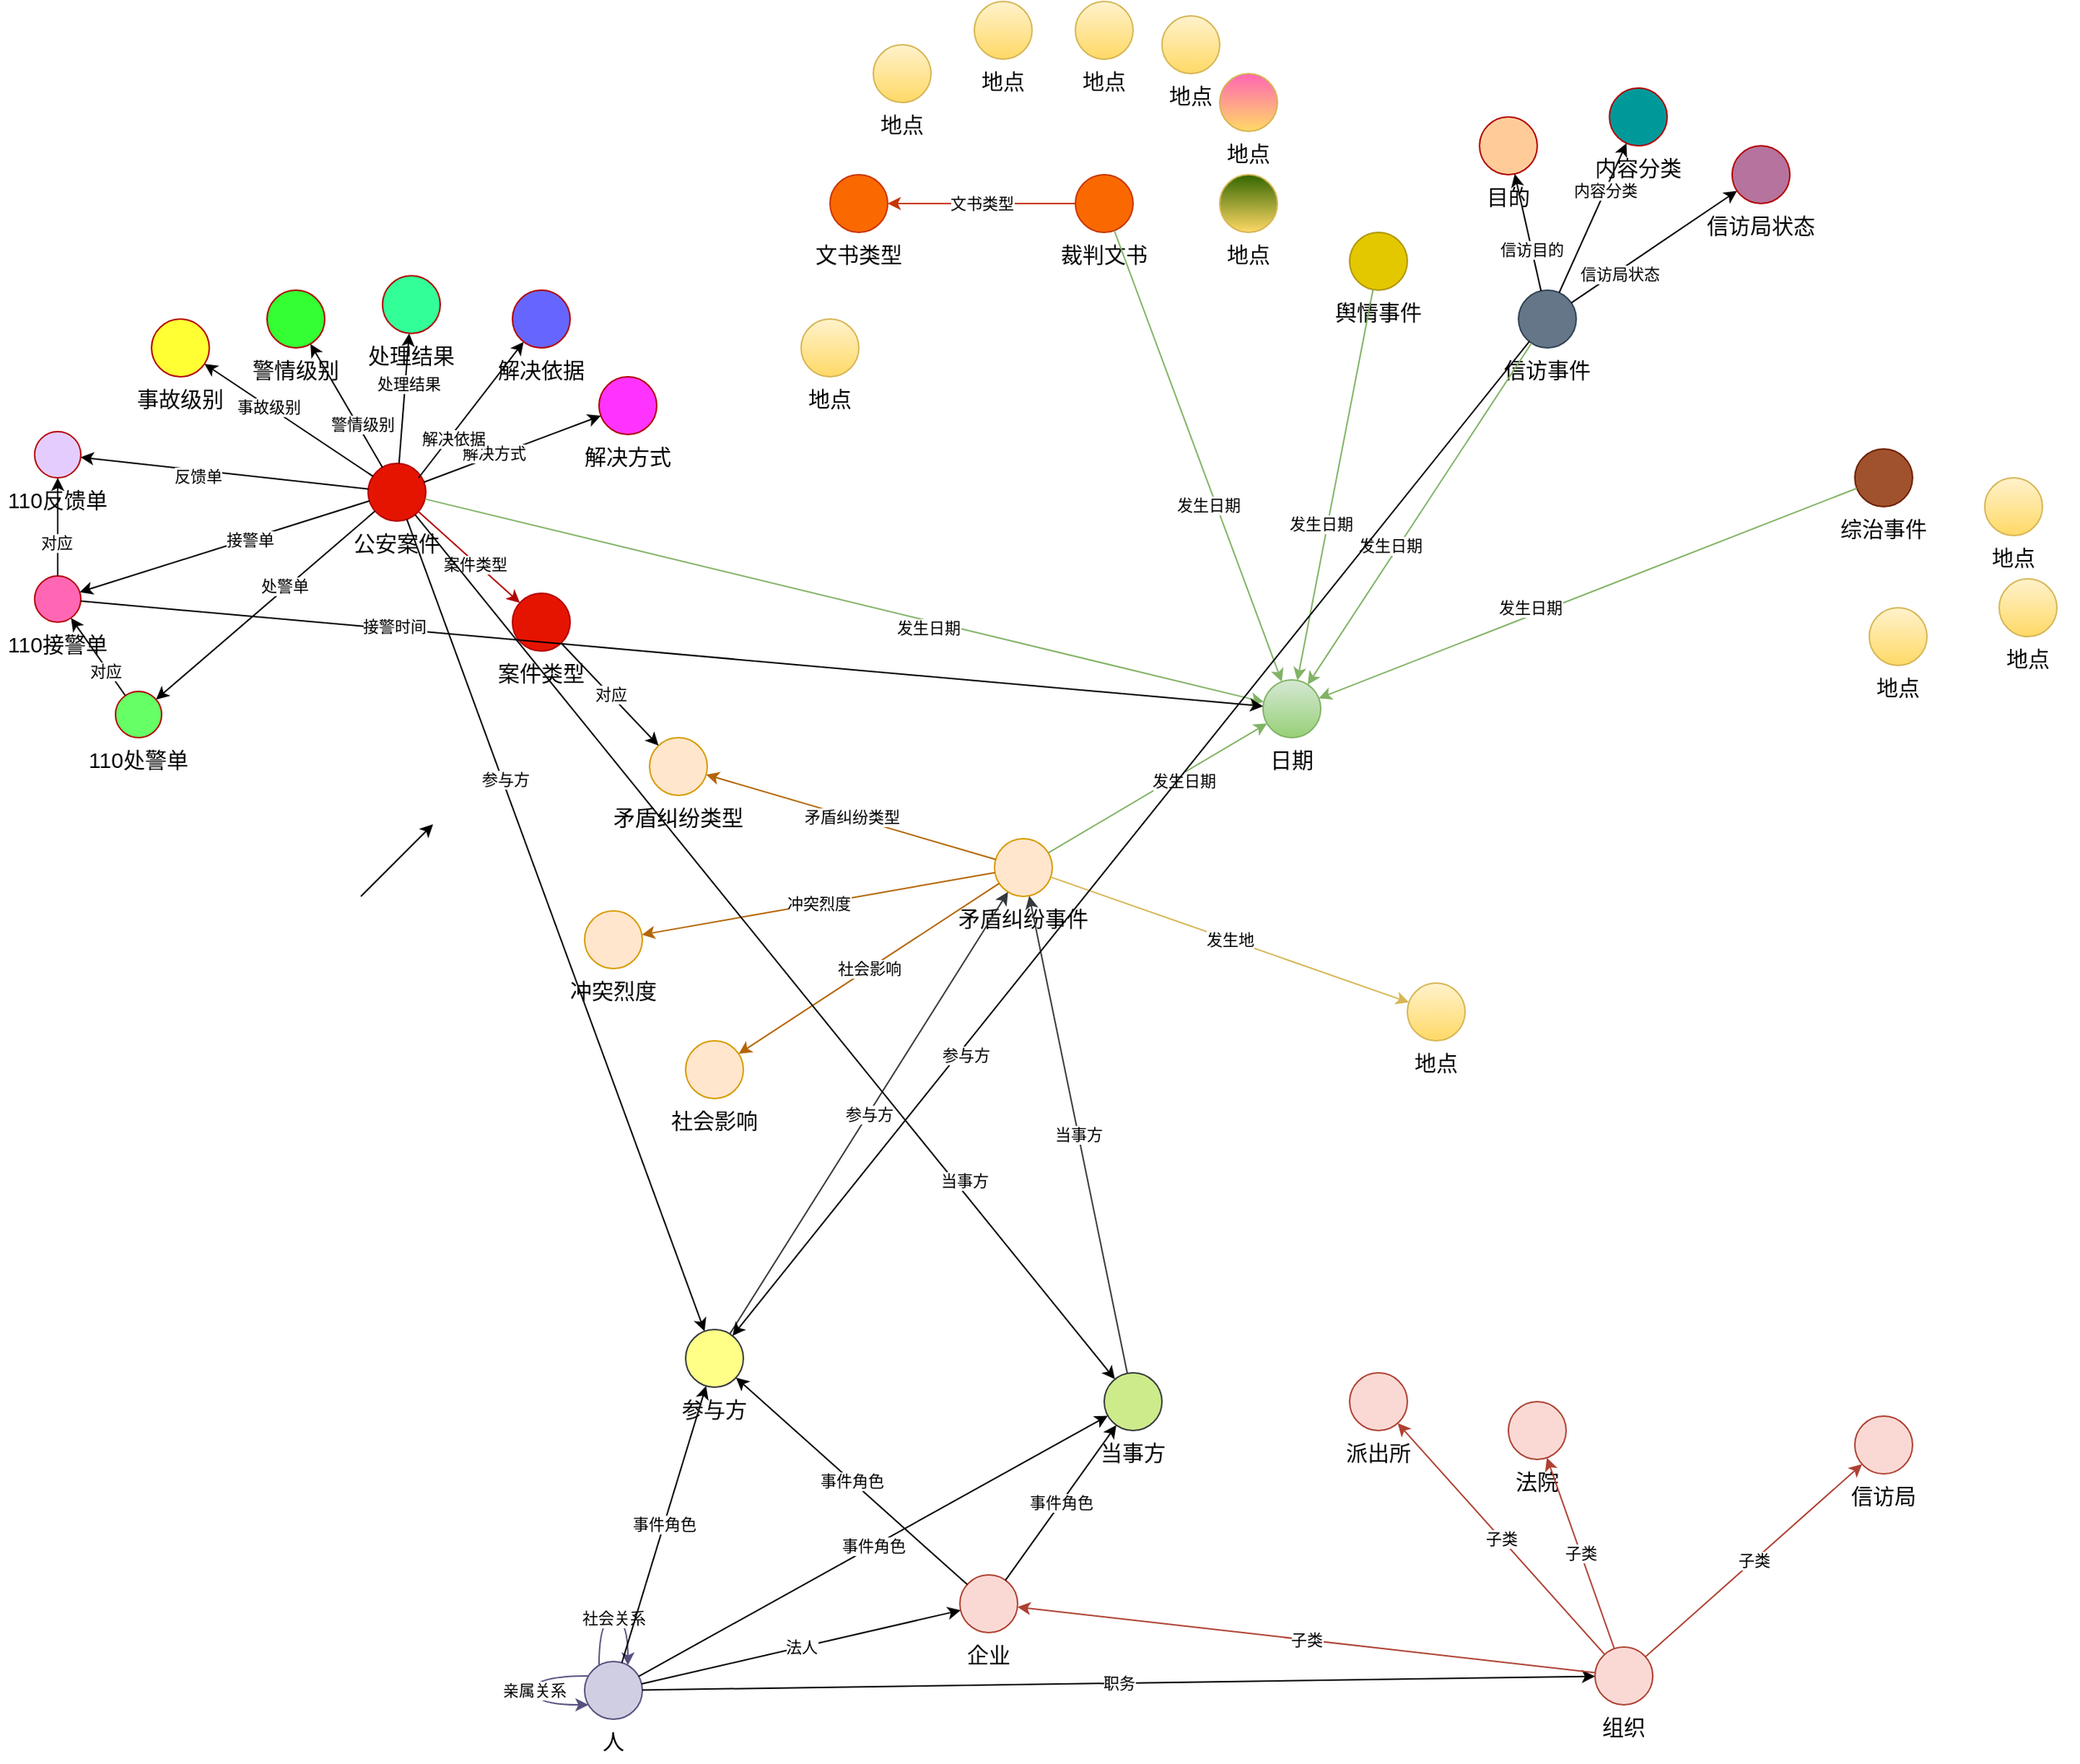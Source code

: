 <mxfile version="21.3.7" type="github">
  <diagram name="第 1 页" id="E4tbWnw8QCcIFIjOAOmc">
    <mxGraphModel dx="2148" dy="1653" grid="1" gridSize="10" guides="1" tooltips="1" connect="1" arrows="1" fold="1" page="1" pageScale="1" pageWidth="827" pageHeight="1169" math="0" shadow="0">
      <root>
        <mxCell id="0" />
        <mxCell id="1" parent="0" />
        <mxCell id="yKpHp2fMiz9Fm5kvjmpf-114" value="" style="group" parent="1" vertex="1" connectable="0">
          <mxGeometry x="379" y="330.0" width="100" height="70" as="geometry" />
        </mxCell>
        <mxCell id="yKpHp2fMiz9Fm5kvjmpf-115" value="&lt;span style=&quot;font-size: 15px;&quot;&gt;矛盾纠纷事件&lt;/span&gt;" style="text;html=1;strokeColor=none;fillColor=none;align=center;verticalAlign=middle;whiteSpace=wrap;rounded=0;" parent="yKpHp2fMiz9Fm5kvjmpf-114" vertex="1">
          <mxGeometry y="40" width="100" height="30" as="geometry" />
        </mxCell>
        <mxCell id="yKpHp2fMiz9Fm5kvjmpf-116" value="" style="ellipse;whiteSpace=wrap;html=1;aspect=fixed;fillColor=#ffe6cc;strokeColor=#d79b00;rounded=0;movableLabel=0;" parent="yKpHp2fMiz9Fm5kvjmpf-114" vertex="1">
          <mxGeometry x="30" width="40" height="40" as="geometry" />
        </mxCell>
        <object label="" 月份="string" 年份="string" id="string：年月日">
          <mxCell style="group" parent="1" vertex="1" connectable="0">
            <mxGeometry x="580" y="220.0" width="70" height="70" as="geometry" />
          </mxCell>
        </object>
        <mxCell id="yKpHp2fMiz9Fm5kvjmpf-118" value="&lt;span style=&quot;font-size: 15px;&quot;&gt;日期&lt;/span&gt;" style="text;html=1;strokeColor=none;fillColor=none;align=center;verticalAlign=middle;whiteSpace=wrap;rounded=0;" parent="string：年月日" vertex="1">
          <mxGeometry y="40" width="70" height="30" as="geometry" />
        </mxCell>
        <mxCell id="yKpHp2fMiz9Fm5kvjmpf-119" value="" style="ellipse;whiteSpace=wrap;html=1;aspect=fixed;fillColor=#d5e8d4;strokeColor=#82b366;rounded=0;movableLabel=0;gradientColor=#97d077;" parent="string：年月日" vertex="1">
          <mxGeometry x="15" width="40" height="40" as="geometry" />
        </mxCell>
        <mxCell id="yKpHp2fMiz9Fm5kvjmpf-120" value="" style="group" parent="1" vertex="1" connectable="0">
          <mxGeometry x="680" y="430.0" width="70" height="70" as="geometry" />
        </mxCell>
        <mxCell id="yKpHp2fMiz9Fm5kvjmpf-121" value="&lt;span style=&quot;font-size: 15px;&quot;&gt;地点&lt;/span&gt;" style="text;html=1;strokeColor=none;fillColor=none;align=center;verticalAlign=middle;whiteSpace=wrap;rounded=0;" parent="yKpHp2fMiz9Fm5kvjmpf-120" vertex="1">
          <mxGeometry y="40" width="70" height="30" as="geometry" />
        </mxCell>
        <mxCell id="yKpHp2fMiz9Fm5kvjmpf-122" value="" style="ellipse;whiteSpace=wrap;html=1;aspect=fixed;fillColor=#fff2cc;strokeColor=#d6b656;rounded=0;movableLabel=0;gradientColor=#ffd966;" parent="yKpHp2fMiz9Fm5kvjmpf-120" vertex="1">
          <mxGeometry x="15" width="40" height="40" as="geometry" />
        </mxCell>
        <mxCell id="yKpHp2fMiz9Fm5kvjmpf-123" value="" style="group" parent="1" vertex="1" connectable="0">
          <mxGeometry x="-40" y="70.0" width="70" height="70" as="geometry" />
        </mxCell>
        <mxCell id="yKpHp2fMiz9Fm5kvjmpf-124" value="&lt;span style=&quot;font-size: 15px;&quot;&gt;公安案件&lt;/span&gt;" style="text;html=1;strokeColor=none;fillColor=none;align=center;verticalAlign=middle;whiteSpace=wrap;rounded=0;" parent="yKpHp2fMiz9Fm5kvjmpf-123" vertex="1">
          <mxGeometry y="40" width="70" height="30" as="geometry" />
        </mxCell>
        <mxCell id="yKpHp2fMiz9Fm5kvjmpf-125" value="" style="ellipse;whiteSpace=wrap;html=1;aspect=fixed;fillColor=#e51400;strokeColor=#B20000;rounded=0;movableLabel=0;fontColor=#ffffff;" parent="yKpHp2fMiz9Fm5kvjmpf-123" vertex="1">
          <mxGeometry x="15" width="40" height="40" as="geometry" />
        </mxCell>
        <mxCell id="yKpHp2fMiz9Fm5kvjmpf-126" value="" style="group" parent="1" vertex="1" connectable="0">
          <mxGeometry x="450" y="-130.0" width="70" height="70" as="geometry" />
        </mxCell>
        <mxCell id="yKpHp2fMiz9Fm5kvjmpf-127" value="&lt;span style=&quot;font-size: 15px;&quot;&gt;裁判文书&lt;/span&gt;" style="text;html=1;strokeColor=none;fillColor=none;align=center;verticalAlign=middle;whiteSpace=wrap;rounded=0;" parent="yKpHp2fMiz9Fm5kvjmpf-126" vertex="1">
          <mxGeometry y="40" width="70" height="30" as="geometry" />
        </mxCell>
        <mxCell id="yKpHp2fMiz9Fm5kvjmpf-128" value="" style="ellipse;whiteSpace=wrap;html=1;aspect=fixed;fillColor=#fa6800;strokeColor=#C73500;rounded=0;movableLabel=0;fontColor=#000000;" parent="yKpHp2fMiz9Fm5kvjmpf-126" vertex="1">
          <mxGeometry x="15" width="40" height="40" as="geometry" />
        </mxCell>
        <mxCell id="yKpHp2fMiz9Fm5kvjmpf-130" value="" style="group" parent="1" vertex="1" connectable="0">
          <mxGeometry x="757" y="-50.0" width="70" height="70" as="geometry" />
        </mxCell>
        <mxCell id="yKpHp2fMiz9Fm5kvjmpf-131" value="&lt;span style=&quot;font-size: 15px;&quot;&gt;信访事件&lt;/span&gt;" style="text;html=1;strokeColor=none;fillColor=none;align=center;verticalAlign=middle;whiteSpace=wrap;rounded=0;" parent="yKpHp2fMiz9Fm5kvjmpf-130" vertex="1">
          <mxGeometry y="40" width="70" height="30" as="geometry" />
        </mxCell>
        <mxCell id="yKpHp2fMiz9Fm5kvjmpf-132" value="" style="ellipse;whiteSpace=wrap;html=1;aspect=fixed;fillColor=#647687;strokeColor=#314354;rounded=0;movableLabel=0;fontColor=#ffffff;" parent="yKpHp2fMiz9Fm5kvjmpf-130" vertex="1">
          <mxGeometry x="15" width="40" height="40" as="geometry" />
        </mxCell>
        <mxCell id="yKpHp2fMiz9Fm5kvjmpf-133" value="" style="group" parent="1" vertex="1" connectable="0">
          <mxGeometry x="990" y="60.0" width="70" height="70" as="geometry" />
        </mxCell>
        <mxCell id="yKpHp2fMiz9Fm5kvjmpf-134" value="&lt;span style=&quot;font-size: 15px;&quot;&gt;综治事件&lt;/span&gt;" style="text;html=1;strokeColor=none;fillColor=none;align=center;verticalAlign=middle;whiteSpace=wrap;rounded=0;" parent="yKpHp2fMiz9Fm5kvjmpf-133" vertex="1">
          <mxGeometry y="40" width="70" height="30" as="geometry" />
        </mxCell>
        <mxCell id="yKpHp2fMiz9Fm5kvjmpf-135" value="" style="ellipse;whiteSpace=wrap;html=1;aspect=fixed;fillColor=#a0522d;strokeColor=#6D1F00;rounded=0;movableLabel=0;fontColor=#ffffff;" parent="yKpHp2fMiz9Fm5kvjmpf-133" vertex="1">
          <mxGeometry x="15" width="40" height="40" as="geometry" />
        </mxCell>
        <mxCell id="yKpHp2fMiz9Fm5kvjmpf-136" value="" style="group" parent="1" vertex="1" connectable="0">
          <mxGeometry x="640" y="-90.0" width="70" height="70" as="geometry" />
        </mxCell>
        <mxCell id="yKpHp2fMiz9Fm5kvjmpf-137" value="&lt;span style=&quot;font-size: 15px;&quot;&gt;舆情事件&lt;/span&gt;" style="text;html=1;strokeColor=none;fillColor=none;align=center;verticalAlign=middle;whiteSpace=wrap;rounded=0;" parent="yKpHp2fMiz9Fm5kvjmpf-136" vertex="1">
          <mxGeometry y="40" width="70" height="30" as="geometry" />
        </mxCell>
        <mxCell id="yKpHp2fMiz9Fm5kvjmpf-138" value="" style="ellipse;whiteSpace=wrap;html=1;aspect=fixed;fillColor=#e3c800;strokeColor=#B09500;rounded=0;movableLabel=0;fontColor=#000000;" parent="yKpHp2fMiz9Fm5kvjmpf-136" vertex="1">
          <mxGeometry x="15" width="40" height="40" as="geometry" />
        </mxCell>
        <mxCell id="yKpHp2fMiz9Fm5kvjmpf-139" value="" style="group" parent="1" vertex="1" connectable="0">
          <mxGeometry x="110" y="900.0" width="70" height="70" as="geometry" />
        </mxCell>
        <mxCell id="yKpHp2fMiz9Fm5kvjmpf-140" value="&lt;span style=&quot;font-size: 15px;&quot;&gt;人&lt;/span&gt;" style="text;html=1;strokeColor=none;fillColor=none;align=center;verticalAlign=middle;whiteSpace=wrap;rounded=0;" parent="yKpHp2fMiz9Fm5kvjmpf-139" vertex="1">
          <mxGeometry y="40" width="70" height="30" as="geometry" />
        </mxCell>
        <mxCell id="yKpHp2fMiz9Fm5kvjmpf-141" value="" style="ellipse;whiteSpace=wrap;html=1;aspect=fixed;fillColor=#d0cee2;strokeColor=#56517e;rounded=0;movableLabel=0;" parent="yKpHp2fMiz9Fm5kvjmpf-139" vertex="1">
          <mxGeometry x="15" width="40" height="40" as="geometry" />
        </mxCell>
        <mxCell id="yKpHp2fMiz9Fm5kvjmpf-185" value="亲属关系" style="endArrow=classic;html=1;rounded=0;fillColor=#d0cee2;strokeColor=#56517e;edgeStyle=orthogonalEdgeStyle;curved=1;" parent="yKpHp2fMiz9Fm5kvjmpf-139" source="yKpHp2fMiz9Fm5kvjmpf-141" target="yKpHp2fMiz9Fm5kvjmpf-141" edge="1">
          <mxGeometry width="50" height="50" relative="1" as="geometry">
            <mxPoint x="-160" y="-90.0" as="sourcePoint" />
            <mxPoint x="30" y="-90.0" as="targetPoint" />
            <Array as="points">
              <mxPoint x="-20" y="20" />
            </Array>
          </mxGeometry>
        </mxCell>
        <mxCell id="yKpHp2fMiz9Fm5kvjmpf-187" value="社会关系" style="endArrow=classic;html=1;rounded=0;fillColor=#d0cee2;strokeColor=#56517e;edgeStyle=orthogonalEdgeStyle;curved=1;" parent="yKpHp2fMiz9Fm5kvjmpf-139" source="yKpHp2fMiz9Fm5kvjmpf-141" target="yKpHp2fMiz9Fm5kvjmpf-141" edge="1">
          <mxGeometry width="50" height="50" relative="1" as="geometry">
            <mxPoint x="50" y="10.0" as="sourcePoint" />
            <mxPoint x="240" y="10.0" as="targetPoint" />
            <Array as="points">
              <mxPoint x="40" y="-30" />
            </Array>
          </mxGeometry>
        </mxCell>
        <mxCell id="yKpHp2fMiz9Fm5kvjmpf-142" value="" style="group" parent="1" vertex="1" connectable="0">
          <mxGeometry x="810" y="890.0" width="70" height="70" as="geometry" />
        </mxCell>
        <mxCell id="yKpHp2fMiz9Fm5kvjmpf-143" value="&lt;span style=&quot;font-size: 15px;&quot;&gt;组织&lt;/span&gt;" style="text;html=1;strokeColor=none;fillColor=none;align=center;verticalAlign=middle;whiteSpace=wrap;rounded=0;" parent="yKpHp2fMiz9Fm5kvjmpf-142" vertex="1">
          <mxGeometry y="40" width="70" height="30" as="geometry" />
        </mxCell>
        <mxCell id="yKpHp2fMiz9Fm5kvjmpf-144" value="" style="ellipse;whiteSpace=wrap;html=1;aspect=fixed;fillColor=#fad9d5;strokeColor=#ae4132;rounded=0;movableLabel=0;" parent="yKpHp2fMiz9Fm5kvjmpf-142" vertex="1">
          <mxGeometry x="15" width="40" height="40" as="geometry" />
        </mxCell>
        <object label="职务" 名称="string" id="string：职务ID">
          <mxCell style="endArrow=classic;html=1;rounded=0;" parent="1" source="yKpHp2fMiz9Fm5kvjmpf-141" target="yKpHp2fMiz9Fm5kvjmpf-144" edge="1">
            <mxGeometry width="50" height="50" relative="1" as="geometry">
              <mxPoint x="314" y="865" as="sourcePoint" />
              <mxPoint x="504" y="865" as="targetPoint" />
            </mxGeometry>
          </mxCell>
        </object>
        <mxCell id="yKpHp2fMiz9Fm5kvjmpf-149" value="" style="group" parent="1" vertex="1" connectable="0">
          <mxGeometry x="140" y="260.0" width="100" height="70" as="geometry" />
        </mxCell>
        <mxCell id="yKpHp2fMiz9Fm5kvjmpf-147" value="&lt;span style=&quot;font-size: 15px;&quot;&gt;矛盾纠纷类型&lt;/span&gt;" style="text;html=1;strokeColor=none;fillColor=none;align=center;verticalAlign=middle;whiteSpace=wrap;rounded=0;" parent="yKpHp2fMiz9Fm5kvjmpf-149" vertex="1">
          <mxGeometry y="40" width="100" height="30" as="geometry" />
        </mxCell>
        <mxCell id="yKpHp2fMiz9Fm5kvjmpf-148" value="" style="ellipse;whiteSpace=wrap;html=1;aspect=fixed;fillColor=#ffe6cc;strokeColor=#d79b00;rounded=0;movableLabel=0;" parent="yKpHp2fMiz9Fm5kvjmpf-149" vertex="1">
          <mxGeometry x="30" width="40" height="40" as="geometry" />
        </mxCell>
        <mxCell id="yKpHp2fMiz9Fm5kvjmpf-150" value="" style="group" parent="1" vertex="1" connectable="0">
          <mxGeometry x="110" y="380.0" width="70" height="70" as="geometry" />
        </mxCell>
        <mxCell id="yKpHp2fMiz9Fm5kvjmpf-151" value="&lt;span style=&quot;font-size: 15px;&quot;&gt;冲突烈度&lt;/span&gt;" style="text;html=1;strokeColor=none;fillColor=none;align=center;verticalAlign=middle;whiteSpace=wrap;rounded=0;" parent="yKpHp2fMiz9Fm5kvjmpf-150" vertex="1">
          <mxGeometry y="40" width="70" height="30" as="geometry" />
        </mxCell>
        <mxCell id="yKpHp2fMiz9Fm5kvjmpf-152" value="" style="ellipse;whiteSpace=wrap;html=1;aspect=fixed;fillColor=#ffe6cc;strokeColor=#d79b00;rounded=0;movableLabel=0;" parent="yKpHp2fMiz9Fm5kvjmpf-150" vertex="1">
          <mxGeometry x="15" width="40" height="40" as="geometry" />
        </mxCell>
        <mxCell id="yKpHp2fMiz9Fm5kvjmpf-153" value="" style="group" parent="1" vertex="1" connectable="0">
          <mxGeometry x="180" y="470.0" width="70" height="70" as="geometry" />
        </mxCell>
        <mxCell id="yKpHp2fMiz9Fm5kvjmpf-154" value="&lt;span style=&quot;font-size: 15px;&quot;&gt;社会影响&lt;/span&gt;" style="text;html=1;strokeColor=none;fillColor=none;align=center;verticalAlign=middle;whiteSpace=wrap;rounded=0;" parent="yKpHp2fMiz9Fm5kvjmpf-153" vertex="1">
          <mxGeometry y="40" width="70" height="30" as="geometry" />
        </mxCell>
        <mxCell id="yKpHp2fMiz9Fm5kvjmpf-155" value="" style="ellipse;whiteSpace=wrap;html=1;aspect=fixed;fillColor=#ffe6cc;strokeColor=#d79b00;rounded=0;movableLabel=0;" parent="yKpHp2fMiz9Fm5kvjmpf-153" vertex="1">
          <mxGeometry x="15" width="40" height="40" as="geometry" />
        </mxCell>
        <mxCell id="yKpHp2fMiz9Fm5kvjmpf-156" value="社会影响" style="endArrow=classic;html=1;rounded=0;fillColor=#fad7ac;strokeColor=#b46504;" parent="1" source="yKpHp2fMiz9Fm5kvjmpf-116" target="yKpHp2fMiz9Fm5kvjmpf-155" edge="1">
          <mxGeometry width="50" height="50" relative="1" as="geometry">
            <mxPoint x="270" y="440" as="sourcePoint" />
            <mxPoint x="460" y="440" as="targetPoint" />
          </mxGeometry>
        </mxCell>
        <mxCell id="yKpHp2fMiz9Fm5kvjmpf-157" value="矛盾纠纷类型" style="endArrow=classic;html=1;rounded=0;fillColor=#fad7ac;strokeColor=#b46504;" parent="1" source="yKpHp2fMiz9Fm5kvjmpf-116" target="yKpHp2fMiz9Fm5kvjmpf-148" edge="1">
          <mxGeometry width="50" height="50" relative="1" as="geometry">
            <mxPoint x="442" y="380" as="sourcePoint" />
            <mxPoint x="456" y="460" as="targetPoint" />
          </mxGeometry>
        </mxCell>
        <mxCell id="yKpHp2fMiz9Fm5kvjmpf-158" value="冲突烈度" style="endArrow=classic;html=1;rounded=0;fillColor=#fad7ac;strokeColor=#b46504;" parent="1" source="yKpHp2fMiz9Fm5kvjmpf-116" target="yKpHp2fMiz9Fm5kvjmpf-152" edge="1">
          <mxGeometry width="50" height="50" relative="1" as="geometry">
            <mxPoint x="357" y="340" as="sourcePoint" />
            <mxPoint x="250" y="426" as="targetPoint" />
          </mxGeometry>
        </mxCell>
        <mxCell id="yKpHp2fMiz9Fm5kvjmpf-159" value="发生地" style="endArrow=classic;html=1;rounded=0;fillColor=#fff2cc;gradientColor=#ffd966;strokeColor=#d6b656;" parent="1" source="yKpHp2fMiz9Fm5kvjmpf-116" target="yKpHp2fMiz9Fm5kvjmpf-122" edge="1">
          <mxGeometry width="50" height="50" relative="1" as="geometry">
            <mxPoint x="270" y="250" as="sourcePoint" />
            <mxPoint x="460" y="250" as="targetPoint" />
          </mxGeometry>
        </mxCell>
        <mxCell id="yKpHp2fMiz9Fm5kvjmpf-160" value="发生日期" style="endArrow=classic;html=1;rounded=0;fillColor=#d5e8d4;gradientColor=#97d077;strokeColor=#82b366;" parent="1" source="yKpHp2fMiz9Fm5kvjmpf-116" target="yKpHp2fMiz9Fm5kvjmpf-119" edge="1">
          <mxGeometry x="0.205" y="-5" width="50" height="50" relative="1" as="geometry">
            <mxPoint x="549" y="270" as="sourcePoint" />
            <mxPoint x="379" y="170" as="targetPoint" />
            <mxPoint as="offset" />
          </mxGeometry>
        </mxCell>
        <mxCell id="yKpHp2fMiz9Fm5kvjmpf-161" value="发生日期" style="endArrow=classic;html=1;rounded=0;fillColor=#d5e8d4;gradientColor=#97d077;strokeColor=#82b366;" parent="1" source="yKpHp2fMiz9Fm5kvjmpf-125" target="yKpHp2fMiz9Fm5kvjmpf-119" edge="1">
          <mxGeometry x="0.205" y="-5" width="50" height="50" relative="1" as="geometry">
            <mxPoint x="456" y="350" as="sourcePoint" />
            <mxPoint x="608" y="260" as="targetPoint" />
            <mxPoint as="offset" />
          </mxGeometry>
        </mxCell>
        <mxCell id="yKpHp2fMiz9Fm5kvjmpf-162" value="发生日期" style="endArrow=classic;html=1;rounded=0;fillColor=#d5e8d4;gradientColor=#97d077;strokeColor=#82b366;" parent="1" source="yKpHp2fMiz9Fm5kvjmpf-128" target="yKpHp2fMiz9Fm5kvjmpf-119" edge="1">
          <mxGeometry x="0.205" y="-5" width="50" height="50" relative="1" as="geometry">
            <mxPoint x="153" y="9" as="sourcePoint" />
            <mxPoint x="607" y="241" as="targetPoint" />
            <mxPoint as="offset" />
          </mxGeometry>
        </mxCell>
        <mxCell id="yKpHp2fMiz9Fm5kvjmpf-163" value="发生日期" style="endArrow=classic;html=1;rounded=0;fillColor=#d5e8d4;gradientColor=#97d077;strokeColor=#82b366;" parent="1" source="yKpHp2fMiz9Fm5kvjmpf-138" target="yKpHp2fMiz9Fm5kvjmpf-119" edge="1">
          <mxGeometry x="0.205" y="-5" width="50" height="50" relative="1" as="geometry">
            <mxPoint x="261" y="-8" as="sourcePoint" />
            <mxPoint x="609" y="238" as="targetPoint" />
            <mxPoint as="offset" />
          </mxGeometry>
        </mxCell>
        <mxCell id="yKpHp2fMiz9Fm5kvjmpf-164" value="发生日期" style="endArrow=classic;html=1;rounded=0;fillColor=#d5e8d4;gradientColor=#97d077;strokeColor=#82b366;" parent="1" source="yKpHp2fMiz9Fm5kvjmpf-132" target="yKpHp2fMiz9Fm5kvjmpf-119" edge="1">
          <mxGeometry x="0.205" y="-5" width="50" height="50" relative="1" as="geometry">
            <mxPoint x="271" y="2" as="sourcePoint" />
            <mxPoint x="619" y="248" as="targetPoint" />
            <mxPoint as="offset" />
          </mxGeometry>
        </mxCell>
        <mxCell id="yKpHp2fMiz9Fm5kvjmpf-165" value="发生日期" style="endArrow=classic;html=1;rounded=0;fillColor=#d5e8d4;gradientColor=#97d077;strokeColor=#82b366;" parent="1" source="yKpHp2fMiz9Fm5kvjmpf-135" target="yKpHp2fMiz9Fm5kvjmpf-119" edge="1">
          <mxGeometry x="0.205" y="-5" width="50" height="50" relative="1" as="geometry">
            <mxPoint x="513" y="8" as="sourcePoint" />
            <mxPoint x="617" y="232" as="targetPoint" />
            <mxPoint as="offset" />
          </mxGeometry>
        </mxCell>
        <mxCell id="yKpHp2fMiz9Fm5kvjmpf-166" value="" style="group" parent="1" vertex="1" connectable="0">
          <mxGeometry x="370" y="840.0" width="70" height="70" as="geometry" />
        </mxCell>
        <mxCell id="yKpHp2fMiz9Fm5kvjmpf-167" value="&lt;span style=&quot;font-size: 15px;&quot;&gt;企业&lt;/span&gt;" style="text;html=1;strokeColor=none;fillColor=none;align=center;verticalAlign=middle;whiteSpace=wrap;rounded=0;" parent="yKpHp2fMiz9Fm5kvjmpf-166" vertex="1">
          <mxGeometry y="40" width="70" height="30" as="geometry" />
        </mxCell>
        <mxCell id="yKpHp2fMiz9Fm5kvjmpf-168" value="" style="ellipse;whiteSpace=wrap;html=1;aspect=fixed;fillColor=#fad9d5;strokeColor=#ae4132;rounded=0;movableLabel=0;" parent="yKpHp2fMiz9Fm5kvjmpf-166" vertex="1">
          <mxGeometry x="15" width="40" height="40" as="geometry" />
        </mxCell>
        <mxCell id="yKpHp2fMiz9Fm5kvjmpf-169" value="" style="group" parent="1" vertex="1" connectable="0">
          <mxGeometry x="640" y="700.0" width="70" height="70" as="geometry" />
        </mxCell>
        <mxCell id="yKpHp2fMiz9Fm5kvjmpf-170" value="&lt;span style=&quot;font-size: 15px;&quot;&gt;派出所&lt;/span&gt;" style="text;html=1;strokeColor=none;fillColor=none;align=center;verticalAlign=middle;whiteSpace=wrap;rounded=0;" parent="yKpHp2fMiz9Fm5kvjmpf-169" vertex="1">
          <mxGeometry y="40" width="70" height="30" as="geometry" />
        </mxCell>
        <mxCell id="yKpHp2fMiz9Fm5kvjmpf-171" value="" style="ellipse;whiteSpace=wrap;html=1;aspect=fixed;fillColor=#fad9d5;strokeColor=#ae4132;rounded=0;movableLabel=0;" parent="yKpHp2fMiz9Fm5kvjmpf-169" vertex="1">
          <mxGeometry x="15" width="40" height="40" as="geometry" />
        </mxCell>
        <mxCell id="yKpHp2fMiz9Fm5kvjmpf-172" value="" style="group" parent="1" vertex="1" connectable="0">
          <mxGeometry x="750" y="720.0" width="70" height="70" as="geometry" />
        </mxCell>
        <mxCell id="yKpHp2fMiz9Fm5kvjmpf-173" value="&lt;span style=&quot;font-size: 15px;&quot;&gt;法院&lt;/span&gt;" style="text;html=1;strokeColor=none;fillColor=none;align=center;verticalAlign=middle;whiteSpace=wrap;rounded=0;" parent="yKpHp2fMiz9Fm5kvjmpf-172" vertex="1">
          <mxGeometry y="40" width="70" height="30" as="geometry" />
        </mxCell>
        <mxCell id="yKpHp2fMiz9Fm5kvjmpf-174" value="" style="ellipse;whiteSpace=wrap;html=1;aspect=fixed;fillColor=#fad9d5;strokeColor=#ae4132;rounded=0;movableLabel=0;" parent="yKpHp2fMiz9Fm5kvjmpf-172" vertex="1">
          <mxGeometry x="15" width="40" height="40" as="geometry" />
        </mxCell>
        <mxCell id="yKpHp2fMiz9Fm5kvjmpf-175" value="" style="group" parent="1" vertex="1" connectable="0">
          <mxGeometry x="990" y="730.0" width="70" height="70" as="geometry" />
        </mxCell>
        <mxCell id="yKpHp2fMiz9Fm5kvjmpf-176" value="&lt;span style=&quot;font-size: 15px;&quot;&gt;信访局&lt;/span&gt;" style="text;html=1;strokeColor=none;fillColor=none;align=center;verticalAlign=middle;whiteSpace=wrap;rounded=0;" parent="yKpHp2fMiz9Fm5kvjmpf-175" vertex="1">
          <mxGeometry y="40" width="70" height="30" as="geometry" />
        </mxCell>
        <mxCell id="yKpHp2fMiz9Fm5kvjmpf-177" value="" style="ellipse;whiteSpace=wrap;html=1;aspect=fixed;fillColor=#fad9d5;strokeColor=#ae4132;rounded=0;movableLabel=0;" parent="yKpHp2fMiz9Fm5kvjmpf-175" vertex="1">
          <mxGeometry x="15" width="40" height="40" as="geometry" />
        </mxCell>
        <mxCell id="yKpHp2fMiz9Fm5kvjmpf-179" value="子类" style="endArrow=classic;html=1;rounded=0;fillColor=#fad9d5;strokeColor=#ae4132;" parent="1" source="yKpHp2fMiz9Fm5kvjmpf-144" target="yKpHp2fMiz9Fm5kvjmpf-168" edge="1">
          <mxGeometry width="50" height="50" relative="1" as="geometry">
            <mxPoint x="270" y="820" as="sourcePoint" />
            <mxPoint x="460" y="820" as="targetPoint" />
          </mxGeometry>
        </mxCell>
        <mxCell id="yKpHp2fMiz9Fm5kvjmpf-180" value="子类" style="endArrow=classic;html=1;rounded=0;fillColor=#fad9d5;strokeColor=#ae4132;" parent="1" source="yKpHp2fMiz9Fm5kvjmpf-144" target="yKpHp2fMiz9Fm5kvjmpf-171" edge="1">
          <mxGeometry width="50" height="50" relative="1" as="geometry">
            <mxPoint x="602" y="825" as="sourcePoint" />
            <mxPoint x="519" y="915" as="targetPoint" />
          </mxGeometry>
        </mxCell>
        <mxCell id="yKpHp2fMiz9Fm5kvjmpf-181" value="子类" style="endArrow=classic;html=1;rounded=0;fillColor=#fad9d5;strokeColor=#ae4132;" parent="1" source="yKpHp2fMiz9Fm5kvjmpf-144" target="yKpHp2fMiz9Fm5kvjmpf-174" edge="1">
          <mxGeometry width="50" height="50" relative="1" as="geometry">
            <mxPoint x="612" y="830" as="sourcePoint" />
            <mxPoint x="601" y="910" as="targetPoint" />
          </mxGeometry>
        </mxCell>
        <mxCell id="yKpHp2fMiz9Fm5kvjmpf-182" value="子类" style="endArrow=classic;html=1;rounded=0;fillColor=#fad9d5;strokeColor=#ae4132;" parent="1" source="yKpHp2fMiz9Fm5kvjmpf-144" target="yKpHp2fMiz9Fm5kvjmpf-177" edge="1">
          <mxGeometry width="50" height="50" relative="1" as="geometry">
            <mxPoint x="626" y="827" as="sourcePoint" />
            <mxPoint x="681" y="913" as="targetPoint" />
          </mxGeometry>
        </mxCell>
        <mxCell id="yKpHp2fMiz9Fm5kvjmpf-183" value="法人" style="endArrow=classic;html=1;rounded=0;" parent="1" source="yKpHp2fMiz9Fm5kvjmpf-141" target="yKpHp2fMiz9Fm5kvjmpf-168" edge="1">
          <mxGeometry width="50" height="50" relative="1" as="geometry">
            <mxPoint x="310" y="820" as="sourcePoint" />
            <mxPoint x="500" y="820" as="targetPoint" />
          </mxGeometry>
        </mxCell>
        <mxCell id="yKpHp2fMiz9Fm5kvjmpf-191" value="" style="group" parent="1" vertex="1" connectable="0">
          <mxGeometry x="60" y="160.0" width="70" height="70" as="geometry" />
        </mxCell>
        <mxCell id="yKpHp2fMiz9Fm5kvjmpf-192" value="&lt;span style=&quot;font-size: 15px;&quot;&gt;案件类型&lt;/span&gt;" style="text;html=1;strokeColor=none;fillColor=none;align=center;verticalAlign=middle;whiteSpace=wrap;rounded=0;" parent="yKpHp2fMiz9Fm5kvjmpf-191" vertex="1">
          <mxGeometry y="40" width="70" height="30" as="geometry" />
        </mxCell>
        <mxCell id="yKpHp2fMiz9Fm5kvjmpf-193" value="" style="ellipse;whiteSpace=wrap;html=1;aspect=fixed;fillColor=#e51400;strokeColor=#B20000;rounded=0;movableLabel=0;fontColor=#ffffff;" parent="yKpHp2fMiz9Fm5kvjmpf-191" vertex="1">
          <mxGeometry x="15" width="40" height="40" as="geometry" />
        </mxCell>
        <mxCell id="yKpHp2fMiz9Fm5kvjmpf-194" value="案件类型" style="endArrow=classic;html=1;rounded=0;fillColor=#e51400;strokeColor=#B20000;" parent="1" source="yKpHp2fMiz9Fm5kvjmpf-125" target="yKpHp2fMiz9Fm5kvjmpf-193" edge="1">
          <mxGeometry x="0.158" width="50" height="50" relative="1" as="geometry">
            <mxPoint x="150" y="220" as="sourcePoint" />
            <mxPoint x="340" y="220" as="targetPoint" />
            <mxPoint x="-1" as="offset" />
          </mxGeometry>
        </mxCell>
        <mxCell id="yKpHp2fMiz9Fm5kvjmpf-195" value="对应" style="endArrow=classic;html=1;rounded=0;" parent="1" source="yKpHp2fMiz9Fm5kvjmpf-193" target="yKpHp2fMiz9Fm5kvjmpf-148" edge="1">
          <mxGeometry width="50" height="50" relative="1" as="geometry">
            <mxPoint x="80" y="230" as="sourcePoint" />
            <mxPoint x="270" y="230" as="targetPoint" />
          </mxGeometry>
        </mxCell>
        <mxCell id="yKpHp2fMiz9Fm5kvjmpf-199" value="" style="group" parent="1" vertex="1" connectable="0">
          <mxGeometry x="180" y="670.0" width="70" height="70" as="geometry" />
        </mxCell>
        <mxCell id="yKpHp2fMiz9Fm5kvjmpf-200" value="&lt;span style=&quot;font-size: 15px;&quot;&gt;参与方&lt;/span&gt;" style="text;html=1;strokeColor=none;fillColor=none;align=center;verticalAlign=middle;whiteSpace=wrap;rounded=0;" parent="yKpHp2fMiz9Fm5kvjmpf-199" vertex="1">
          <mxGeometry y="40" width="70" height="30" as="geometry" />
        </mxCell>
        <mxCell id="yKpHp2fMiz9Fm5kvjmpf-201" value="" style="ellipse;whiteSpace=wrap;html=1;aspect=fixed;fillColor=#ffff88;strokeColor=#36393d;rounded=0;movableLabel=0;" parent="yKpHp2fMiz9Fm5kvjmpf-199" vertex="1">
          <mxGeometry x="15" width="40" height="40" as="geometry" />
        </mxCell>
        <mxCell id="yKpHp2fMiz9Fm5kvjmpf-202" value="" style="group" parent="1" vertex="1" connectable="0">
          <mxGeometry x="470" y="700.0" width="70" height="70" as="geometry" />
        </mxCell>
        <mxCell id="yKpHp2fMiz9Fm5kvjmpf-203" value="&lt;span style=&quot;font-size: 15px;&quot;&gt;当事方&lt;/span&gt;" style="text;html=1;strokeColor=none;fillColor=none;align=center;verticalAlign=middle;whiteSpace=wrap;rounded=0;" parent="yKpHp2fMiz9Fm5kvjmpf-202" vertex="1">
          <mxGeometry y="40" width="70" height="30" as="geometry" />
        </mxCell>
        <mxCell id="yKpHp2fMiz9Fm5kvjmpf-204" value="" style="ellipse;whiteSpace=wrap;html=1;aspect=fixed;fillColor=#cdeb8b;strokeColor=#36393d;rounded=0;movableLabel=0;" parent="yKpHp2fMiz9Fm5kvjmpf-202" vertex="1">
          <mxGeometry x="15" width="40" height="40" as="geometry" />
        </mxCell>
        <mxCell id="yKpHp2fMiz9Fm5kvjmpf-206" value="事件角色" style="endArrow=classic;html=1;rounded=0;" parent="1" source="yKpHp2fMiz9Fm5kvjmpf-141" target="yKpHp2fMiz9Fm5kvjmpf-201" edge="1">
          <mxGeometry width="50" height="50" relative="1" as="geometry">
            <mxPoint x="380" y="510" as="sourcePoint" />
            <mxPoint x="570" y="510" as="targetPoint" />
          </mxGeometry>
        </mxCell>
        <mxCell id="yKpHp2fMiz9Fm5kvjmpf-207" value="事件角色" style="endArrow=classic;html=1;rounded=0;" parent="1" source="yKpHp2fMiz9Fm5kvjmpf-141" target="yKpHp2fMiz9Fm5kvjmpf-204" edge="1">
          <mxGeometry width="50" height="50" relative="1" as="geometry">
            <mxPoint x="161" y="911" as="sourcePoint" />
            <mxPoint x="219" y="719" as="targetPoint" />
          </mxGeometry>
        </mxCell>
        <mxCell id="yKpHp2fMiz9Fm5kvjmpf-208" value="事件角色" style="endArrow=classic;html=1;rounded=0;" parent="1" source="yKpHp2fMiz9Fm5kvjmpf-168" target="yKpHp2fMiz9Fm5kvjmpf-201" edge="1">
          <mxGeometry width="50" height="50" relative="1" as="geometry">
            <mxPoint x="170" y="917" as="sourcePoint" />
            <mxPoint x="410" y="713" as="targetPoint" />
          </mxGeometry>
        </mxCell>
        <mxCell id="yKpHp2fMiz9Fm5kvjmpf-209" value="事件角色" style="endArrow=classic;html=1;rounded=0;" parent="1" source="yKpHp2fMiz9Fm5kvjmpf-168" target="yKpHp2fMiz9Fm5kvjmpf-204" edge="1">
          <mxGeometry width="50" height="50" relative="1" as="geometry">
            <mxPoint x="380" y="820" as="sourcePoint" />
            <mxPoint x="239" y="715" as="targetPoint" />
          </mxGeometry>
        </mxCell>
        <mxCell id="yKpHp2fMiz9Fm5kvjmpf-210" value="当事方" style="endArrow=classic;html=1;rounded=0;fillColor=#cdeb8b;strokeColor=#36393d;" parent="1" source="yKpHp2fMiz9Fm5kvjmpf-204" target="yKpHp2fMiz9Fm5kvjmpf-116" edge="1">
          <mxGeometry width="50" height="50" relative="1" as="geometry">
            <mxPoint x="380" y="510" as="sourcePoint" />
            <mxPoint x="570" y="510" as="targetPoint" />
          </mxGeometry>
        </mxCell>
        <mxCell id="yKpHp2fMiz9Fm5kvjmpf-211" value="参与方" style="endArrow=classic;html=1;rounded=0;fillColor=#ffff88;strokeColor=#36393d;" parent="1" source="yKpHp2fMiz9Fm5kvjmpf-201" target="yKpHp2fMiz9Fm5kvjmpf-116" edge="1">
          <mxGeometry x="-0.005" width="50" height="50" relative="1" as="geometry">
            <mxPoint x="224" y="630" as="sourcePoint" />
            <mxPoint x="414" y="630" as="targetPoint" />
            <mxPoint as="offset" />
          </mxGeometry>
        </mxCell>
        <mxCell id="MKJ7ITHvyfjbC-ioKjQq-1" value="" style="group" parent="1" vertex="1" connectable="0">
          <mxGeometry x="280" y="-130.0" width="70" height="70" as="geometry" />
        </mxCell>
        <mxCell id="MKJ7ITHvyfjbC-ioKjQq-2" value="&lt;span style=&quot;font-size: 15px;&quot;&gt;文书类型&lt;/span&gt;" style="text;html=1;strokeColor=none;fillColor=none;align=center;verticalAlign=middle;whiteSpace=wrap;rounded=0;" parent="MKJ7ITHvyfjbC-ioKjQq-1" vertex="1">
          <mxGeometry y="40" width="70" height="30" as="geometry" />
        </mxCell>
        <mxCell id="MKJ7ITHvyfjbC-ioKjQq-3" value="" style="ellipse;whiteSpace=wrap;html=1;aspect=fixed;fillColor=#fa6800;strokeColor=#C73500;rounded=0;movableLabel=0;fontColor=#000000;" parent="MKJ7ITHvyfjbC-ioKjQq-1" vertex="1">
          <mxGeometry x="15" width="40" height="40" as="geometry" />
        </mxCell>
        <mxCell id="MKJ7ITHvyfjbC-ioKjQq-4" value="文书类型" style="endArrow=classic;html=1;rounded=0;fillColor=#fa6800;strokeColor=#C73500;" parent="1" source="yKpHp2fMiz9Fm5kvjmpf-128" target="MKJ7ITHvyfjbC-ioKjQq-3" edge="1">
          <mxGeometry width="50" height="50" relative="1" as="geometry">
            <mxPoint x="330" y="140" as="sourcePoint" />
            <mxPoint x="520" y="140" as="targetPoint" />
          </mxGeometry>
        </mxCell>
        <mxCell id="R-SSQPyZMVsBU4lyyO6I-2" value="" style="group" parent="1" vertex="1" connectable="0">
          <mxGeometry x="-190" y="-30.0" width="70" height="70" as="geometry" />
        </mxCell>
        <mxCell id="R-SSQPyZMVsBU4lyyO6I-3" value="&lt;span style=&quot;font-size: 15px;&quot;&gt;事故级别&lt;/span&gt;" style="text;html=1;strokeColor=none;fillColor=none;align=center;verticalAlign=middle;whiteSpace=wrap;rounded=0;" parent="R-SSQPyZMVsBU4lyyO6I-2" vertex="1">
          <mxGeometry y="40" width="70" height="30" as="geometry" />
        </mxCell>
        <mxCell id="R-SSQPyZMVsBU4lyyO6I-4" value="" style="ellipse;whiteSpace=wrap;html=1;aspect=fixed;fillColor=#FFFF33;strokeColor=#B20000;rounded=0;movableLabel=0;fontColor=#ffffff;" parent="R-SSQPyZMVsBU4lyyO6I-2" vertex="1">
          <mxGeometry x="15" width="40" height="40" as="geometry" />
        </mxCell>
        <mxCell id="R-SSQPyZMVsBU4lyyO6I-5" value="" style="group" parent="1" vertex="1" connectable="0">
          <mxGeometry x="-110" y="-50" width="70" height="70" as="geometry" />
        </mxCell>
        <mxCell id="R-SSQPyZMVsBU4lyyO6I-6" value="&lt;span style=&quot;font-size: 15px;&quot;&gt;警情级别&lt;/span&gt;" style="text;html=1;strokeColor=none;fillColor=none;align=center;verticalAlign=middle;whiteSpace=wrap;rounded=0;" parent="R-SSQPyZMVsBU4lyyO6I-5" vertex="1">
          <mxGeometry y="40" width="70" height="30" as="geometry" />
        </mxCell>
        <mxCell id="R-SSQPyZMVsBU4lyyO6I-7" value="" style="ellipse;whiteSpace=wrap;html=1;aspect=fixed;fillColor=#33FF33;strokeColor=#B20000;rounded=0;movableLabel=0;fontColor=#ffffff;" parent="R-SSQPyZMVsBU4lyyO6I-5" vertex="1">
          <mxGeometry x="15" width="40" height="40" as="geometry" />
        </mxCell>
        <mxCell id="R-SSQPyZMVsBU4lyyO6I-8" value="" style="group" parent="1" vertex="1" connectable="0">
          <mxGeometry x="-30" y="-60.0" width="70" height="70" as="geometry" />
        </mxCell>
        <mxCell id="R-SSQPyZMVsBU4lyyO6I-9" value="&lt;span style=&quot;font-size: 15px;&quot;&gt;处理结果&lt;/span&gt;" style="text;html=1;strokeColor=none;fillColor=none;align=center;verticalAlign=middle;whiteSpace=wrap;rounded=0;" parent="R-SSQPyZMVsBU4lyyO6I-8" vertex="1">
          <mxGeometry y="40" width="70" height="30" as="geometry" />
        </mxCell>
        <mxCell id="R-SSQPyZMVsBU4lyyO6I-10" value="" style="ellipse;whiteSpace=wrap;html=1;aspect=fixed;fillColor=#33FF99;strokeColor=#B20000;rounded=0;movableLabel=0;fontColor=#ffffff;" parent="R-SSQPyZMVsBU4lyyO6I-8" vertex="1">
          <mxGeometry x="15" width="40" height="40" as="geometry" />
        </mxCell>
        <mxCell id="R-SSQPyZMVsBU4lyyO6I-11" value="" style="group" parent="1" vertex="1" connectable="0">
          <mxGeometry x="60" y="-50.0" width="70" height="70" as="geometry" />
        </mxCell>
        <mxCell id="R-SSQPyZMVsBU4lyyO6I-12" value="&lt;span style=&quot;font-size: 15px;&quot;&gt;解决依据&lt;/span&gt;" style="text;html=1;strokeColor=none;fillColor=none;align=center;verticalAlign=middle;whiteSpace=wrap;rounded=0;" parent="R-SSQPyZMVsBU4lyyO6I-11" vertex="1">
          <mxGeometry y="40" width="70" height="30" as="geometry" />
        </mxCell>
        <mxCell id="R-SSQPyZMVsBU4lyyO6I-13" value="" style="ellipse;whiteSpace=wrap;html=1;aspect=fixed;fillColor=#6666FF;strokeColor=#B20000;rounded=0;movableLabel=0;fontColor=#ffffff;" parent="R-SSQPyZMVsBU4lyyO6I-11" vertex="1">
          <mxGeometry x="15" width="40" height="40" as="geometry" />
        </mxCell>
        <mxCell id="R-SSQPyZMVsBU4lyyO6I-14" value="" style="group" parent="1" vertex="1" connectable="0">
          <mxGeometry x="120" y="10.0" width="70" height="70" as="geometry" />
        </mxCell>
        <mxCell id="R-SSQPyZMVsBU4lyyO6I-15" value="&lt;span style=&quot;font-size: 15px;&quot;&gt;解决方式&lt;/span&gt;" style="text;html=1;strokeColor=none;fillColor=none;align=center;verticalAlign=middle;whiteSpace=wrap;rounded=0;" parent="R-SSQPyZMVsBU4lyyO6I-14" vertex="1">
          <mxGeometry y="40" width="70" height="30" as="geometry" />
        </mxCell>
        <mxCell id="R-SSQPyZMVsBU4lyyO6I-16" value="" style="ellipse;whiteSpace=wrap;html=1;aspect=fixed;fillColor=#FF33FF;strokeColor=#B20000;rounded=0;movableLabel=0;fontColor=#ffffff;" parent="R-SSQPyZMVsBU4lyyO6I-14" vertex="1">
          <mxGeometry x="15" width="40" height="40" as="geometry" />
        </mxCell>
        <mxCell id="R-SSQPyZMVsBU4lyyO6I-19" value="" style="endArrow=classic;html=1;rounded=0;" parent="1" source="yKpHp2fMiz9Fm5kvjmpf-125" target="R-SSQPyZMVsBU4lyyO6I-16" edge="1">
          <mxGeometry width="50" height="50" relative="1" as="geometry">
            <mxPoint x="130" y="200" as="sourcePoint" />
            <mxPoint x="180" y="150" as="targetPoint" />
          </mxGeometry>
        </mxCell>
        <mxCell id="R-SSQPyZMVsBU4lyyO6I-51" value="解决方式" style="edgeLabel;html=1;align=center;verticalAlign=middle;resizable=0;points=[];" parent="R-SSQPyZMVsBU4lyyO6I-19" vertex="1" connectable="0">
          <mxGeometry x="-0.208" y="2" relative="1" as="geometry">
            <mxPoint as="offset" />
          </mxGeometry>
        </mxCell>
        <mxCell id="R-SSQPyZMVsBU4lyyO6I-22" value="" style="endArrow=classic;html=1;rounded=0;" parent="1" source="yKpHp2fMiz9Fm5kvjmpf-125" target="R-SSQPyZMVsBU4lyyO6I-10" edge="1">
          <mxGeometry width="50" height="50" relative="1" as="geometry">
            <mxPoint x="-140" y="100" as="sourcePoint" />
            <mxPoint x="30" y="10" as="targetPoint" />
          </mxGeometry>
        </mxCell>
        <mxCell id="R-SSQPyZMVsBU4lyyO6I-47" value="处理结果" style="edgeLabel;html=1;align=center;verticalAlign=middle;resizable=0;points=[];" parent="R-SSQPyZMVsBU4lyyO6I-22" vertex="1" connectable="0">
          <mxGeometry x="0.24" y="-2" relative="1" as="geometry">
            <mxPoint as="offset" />
          </mxGeometry>
        </mxCell>
        <mxCell id="R-SSQPyZMVsBU4lyyO6I-23" value="" style="endArrow=classic;html=1;rounded=0;" parent="1" source="yKpHp2fMiz9Fm5kvjmpf-125" target="R-SSQPyZMVsBU4lyyO6I-4" edge="1">
          <mxGeometry width="50" height="50" relative="1" as="geometry">
            <mxPoint x="-30" y="90" as="sourcePoint" />
            <mxPoint x="-150" y="70" as="targetPoint" />
          </mxGeometry>
        </mxCell>
        <mxCell id="R-SSQPyZMVsBU4lyyO6I-45" value="事故级别" style="edgeLabel;html=1;align=center;verticalAlign=middle;resizable=0;points=[];" parent="R-SSQPyZMVsBU4lyyO6I-23" vertex="1" connectable="0">
          <mxGeometry x="0.237" relative="1" as="geometry">
            <mxPoint as="offset" />
          </mxGeometry>
        </mxCell>
        <mxCell id="R-SSQPyZMVsBU4lyyO6I-24" value="" style="endArrow=classic;html=1;rounded=0;" parent="1" source="yKpHp2fMiz9Fm5kvjmpf-125" target="R-SSQPyZMVsBU4lyyO6I-7" edge="1">
          <mxGeometry width="50" height="50" relative="1" as="geometry">
            <mxPoint x="-20" y="80" as="sourcePoint" />
            <mxPoint x="-120" y="120" as="targetPoint" />
          </mxGeometry>
        </mxCell>
        <mxCell id="R-SSQPyZMVsBU4lyyO6I-46" value="警情级别" style="edgeLabel;html=1;align=center;verticalAlign=middle;resizable=0;points=[];" parent="R-SSQPyZMVsBU4lyyO6I-24" vertex="1" connectable="0">
          <mxGeometry x="-0.321" y="-2" relative="1" as="geometry">
            <mxPoint x="1" as="offset" />
          </mxGeometry>
        </mxCell>
        <mxCell id="R-SSQPyZMVsBU4lyyO6I-25" value="" style="endArrow=classic;html=1;rounded=0;" parent="1" target="R-SSQPyZMVsBU4lyyO6I-13" edge="1">
          <mxGeometry width="50" height="50" relative="1" as="geometry">
            <mxPoint x="10" y="80" as="sourcePoint" />
            <mxPoint x="95" y="-90" as="targetPoint" />
          </mxGeometry>
        </mxCell>
        <mxCell id="R-SSQPyZMVsBU4lyyO6I-50" value="解决依据" style="edgeLabel;html=1;align=center;verticalAlign=middle;resizable=0;points=[];" parent="R-SSQPyZMVsBU4lyyO6I-25" vertex="1" connectable="0">
          <mxGeometry x="-0.383" y="-2" relative="1" as="geometry">
            <mxPoint as="offset" />
          </mxGeometry>
        </mxCell>
        <mxCell id="R-SSQPyZMVsBU4lyyO6I-26" value="" style="group" parent="1" vertex="1" connectable="0">
          <mxGeometry x="-280" y="40" width="80" height="70" as="geometry" />
        </mxCell>
        <mxCell id="R-SSQPyZMVsBU4lyyO6I-27" value="&lt;span style=&quot;font-size: 15px;&quot;&gt;110反馈单&lt;/span&gt;" style="text;html=1;strokeColor=none;fillColor=none;align=center;verticalAlign=middle;whiteSpace=wrap;rounded=0;" parent="R-SSQPyZMVsBU4lyyO6I-26" vertex="1">
          <mxGeometry y="40" width="80" height="30" as="geometry" />
        </mxCell>
        <mxCell id="R-SSQPyZMVsBU4lyyO6I-28" value="" style="ellipse;whiteSpace=wrap;html=1;aspect=fixed;fillColor=#E5CCFF;strokeColor=#B20000;rounded=0;movableLabel=0;fontColor=#ffffff;" parent="R-SSQPyZMVsBU4lyyO6I-26" vertex="1">
          <mxGeometry x="23.996" y="8" width="32" height="32" as="geometry" />
        </mxCell>
        <mxCell id="R-SSQPyZMVsBU4lyyO6I-35" value="" style="group" parent="1" vertex="1" connectable="0">
          <mxGeometry x="-280" y="140" width="80" height="70" as="geometry" />
        </mxCell>
        <mxCell id="R-SSQPyZMVsBU4lyyO6I-36" value="&lt;span style=&quot;font-size: 15px;&quot;&gt;110接警单&lt;/span&gt;" style="text;html=1;strokeColor=none;fillColor=none;align=center;verticalAlign=middle;whiteSpace=wrap;rounded=0;" parent="R-SSQPyZMVsBU4lyyO6I-35" vertex="1">
          <mxGeometry y="40" width="80" height="30" as="geometry" />
        </mxCell>
        <mxCell id="R-SSQPyZMVsBU4lyyO6I-37" value="" style="ellipse;whiteSpace=wrap;html=1;aspect=fixed;fillColor=#FF66B3;strokeColor=#B20000;rounded=0;movableLabel=0;fontColor=#ffffff;" parent="R-SSQPyZMVsBU4lyyO6I-35" vertex="1">
          <mxGeometry x="23.996" y="8" width="32" height="32" as="geometry" />
        </mxCell>
        <mxCell id="R-SSQPyZMVsBU4lyyO6I-38" value="" style="group" parent="1" vertex="1" connectable="0">
          <mxGeometry x="-224" y="220" width="80" height="70" as="geometry" />
        </mxCell>
        <mxCell id="R-SSQPyZMVsBU4lyyO6I-39" value="&lt;span style=&quot;font-size: 15px;&quot;&gt;110处警单&lt;/span&gt;" style="text;html=1;strokeColor=none;fillColor=none;align=center;verticalAlign=middle;whiteSpace=wrap;rounded=0;" parent="R-SSQPyZMVsBU4lyyO6I-38" vertex="1">
          <mxGeometry y="40" width="80" height="30" as="geometry" />
        </mxCell>
        <mxCell id="R-SSQPyZMVsBU4lyyO6I-40" value="" style="ellipse;whiteSpace=wrap;html=1;aspect=fixed;fillColor=#66FF66;strokeColor=#B20000;rounded=0;movableLabel=0;fontColor=#ffffff;" parent="R-SSQPyZMVsBU4lyyO6I-38" vertex="1">
          <mxGeometry x="23.996" y="8" width="32" height="32" as="geometry" />
        </mxCell>
        <mxCell id="R-SSQPyZMVsBU4lyyO6I-41" value="" style="endArrow=classic;html=1;rounded=0;" parent="1" source="yKpHp2fMiz9Fm5kvjmpf-125" target="R-SSQPyZMVsBU4lyyO6I-28" edge="1">
          <mxGeometry width="50" height="50" relative="1" as="geometry">
            <mxPoint x="-30" y="170" as="sourcePoint" />
            <mxPoint x="-160" y="90" as="targetPoint" />
          </mxGeometry>
        </mxCell>
        <mxCell id="R-SSQPyZMVsBU4lyyO6I-44" value="反馈单" style="edgeLabel;html=1;align=center;verticalAlign=middle;resizable=0;points=[];" parent="R-SSQPyZMVsBU4lyyO6I-41" vertex="1" connectable="0">
          <mxGeometry x="0.183" y="4" relative="1" as="geometry">
            <mxPoint as="offset" />
          </mxGeometry>
        </mxCell>
        <mxCell id="R-SSQPyZMVsBU4lyyO6I-42" value="" style="endArrow=classic;html=1;rounded=0;" parent="1" source="yKpHp2fMiz9Fm5kvjmpf-125" target="R-SSQPyZMVsBU4lyyO6I-37" edge="1">
          <mxGeometry width="50" height="50" relative="1" as="geometry">
            <mxPoint x="-10" y="240" as="sourcePoint" />
            <mxPoint x="-140" y="160" as="targetPoint" />
          </mxGeometry>
        </mxCell>
        <mxCell id="R-SSQPyZMVsBU4lyyO6I-64" value="接警单" style="edgeLabel;html=1;align=center;verticalAlign=middle;resizable=0;points=[];" parent="R-SSQPyZMVsBU4lyyO6I-42" vertex="1" connectable="0">
          <mxGeometry x="-0.172" y="1" relative="1" as="geometry">
            <mxPoint as="offset" />
          </mxGeometry>
        </mxCell>
        <mxCell id="R-SSQPyZMVsBU4lyyO6I-43" value="" style="endArrow=classic;html=1;rounded=0;" parent="1" source="yKpHp2fMiz9Fm5kvjmpf-125" target="R-SSQPyZMVsBU4lyyO6I-40" edge="1">
          <mxGeometry width="50" height="50" relative="1" as="geometry">
            <mxPoint x="-50" y="170" as="sourcePoint" />
            <mxPoint x="-160" y="190" as="targetPoint" />
          </mxGeometry>
        </mxCell>
        <mxCell id="R-SSQPyZMVsBU4lyyO6I-65" value="处警单" style="edgeLabel;html=1;align=center;verticalAlign=middle;resizable=0;points=[];" parent="R-SSQPyZMVsBU4lyyO6I-43" vertex="1" connectable="0">
          <mxGeometry x="-0.19" y="-2" relative="1" as="geometry">
            <mxPoint as="offset" />
          </mxGeometry>
        </mxCell>
        <mxCell id="R-SSQPyZMVsBU4lyyO6I-53" value="" style="endArrow=classic;html=1;rounded=0;entryX=0.5;entryY=0;entryDx=0;entryDy=0;exitX=0.5;exitY=0;exitDx=0;exitDy=0;" parent="1" source="R-SSQPyZMVsBU4lyyO6I-37" target="R-SSQPyZMVsBU4lyyO6I-27" edge="1">
          <mxGeometry width="50" height="50" relative="1" as="geometry">
            <mxPoint x="-230" y="130" as="sourcePoint" />
            <mxPoint x="-400" y="229" as="targetPoint" />
          </mxGeometry>
        </mxCell>
        <mxCell id="R-SSQPyZMVsBU4lyyO6I-57" value="对应" style="edgeLabel;html=1;align=center;verticalAlign=middle;resizable=0;points=[];" parent="R-SSQPyZMVsBU4lyyO6I-53" vertex="1" connectable="0">
          <mxGeometry x="-0.314" y="1" relative="1" as="geometry">
            <mxPoint as="offset" />
          </mxGeometry>
        </mxCell>
        <mxCell id="R-SSQPyZMVsBU4lyyO6I-54" value="" style="endArrow=classic;html=1;rounded=0;" parent="1" source="R-SSQPyZMVsBU4lyyO6I-40" target="R-SSQPyZMVsBU4lyyO6I-37" edge="1">
          <mxGeometry width="50" height="50" relative="1" as="geometry">
            <mxPoint x="50" y="230" as="sourcePoint" />
            <mxPoint x="-100" y="339" as="targetPoint" />
          </mxGeometry>
        </mxCell>
        <mxCell id="R-SSQPyZMVsBU4lyyO6I-59" value="对应" style="edgeLabel;html=1;align=center;verticalAlign=middle;resizable=0;points=[];" parent="R-SSQPyZMVsBU4lyyO6I-54" vertex="1" connectable="0">
          <mxGeometry x="-0.312" y="2" relative="1" as="geometry">
            <mxPoint as="offset" />
          </mxGeometry>
        </mxCell>
        <mxCell id="R-SSQPyZMVsBU4lyyO6I-60" value="" style="endArrow=classic;html=1;rounded=0;" parent="1" edge="1" target="YILNO9E-IBtBJJOPE0zL-9" source="yKpHp2fMiz9Fm5kvjmpf-132">
          <mxGeometry width="50" height="50" relative="1" as="geometry">
            <mxPoint x="130" y="100" as="sourcePoint" />
            <mxPoint x="180" y="50" as="targetPoint" />
          </mxGeometry>
        </mxCell>
        <mxCell id="YILNO9E-IBtBJJOPE0zL-12" value="信访目的" style="edgeLabel;html=1;align=center;verticalAlign=middle;resizable=0;points=[];" vertex="1" connectable="0" parent="R-SSQPyZMVsBU4lyyO6I-60">
          <mxGeometry x="-0.295" relative="1" as="geometry">
            <mxPoint as="offset" />
          </mxGeometry>
        </mxCell>
        <mxCell id="R-SSQPyZMVsBU4lyyO6I-63" value="" style="endArrow=classic;html=1;rounded=0;" parent="1" source="R-SSQPyZMVsBU4lyyO6I-37" target="yKpHp2fMiz9Fm5kvjmpf-119" edge="1">
          <mxGeometry width="50" height="50" relative="1" as="geometry">
            <mxPoint x="-120" y="360" as="sourcePoint" />
            <mxPoint x="20" y="300" as="targetPoint" />
          </mxGeometry>
        </mxCell>
        <mxCell id="R-SSQPyZMVsBU4lyyO6I-66" value="接警时间" style="edgeLabel;html=1;align=center;verticalAlign=middle;resizable=0;points=[];" parent="R-SSQPyZMVsBU4lyyO6I-63" vertex="1" connectable="0">
          <mxGeometry x="-0.475" y="2" relative="1" as="geometry">
            <mxPoint x="1" as="offset" />
          </mxGeometry>
        </mxCell>
        <mxCell id="YILNO9E-IBtBJJOPE0zL-1" value="" style="group" vertex="1" connectable="0" parent="1">
          <mxGeometry x="900" y="-150" width="80" height="70" as="geometry" />
        </mxCell>
        <mxCell id="YILNO9E-IBtBJJOPE0zL-2" value="&lt;span style=&quot;font-size: 15px;&quot;&gt;信访局状态&lt;/span&gt;" style="text;html=1;strokeColor=none;fillColor=none;align=center;verticalAlign=middle;whiteSpace=wrap;rounded=0;" vertex="1" parent="YILNO9E-IBtBJJOPE0zL-1">
          <mxGeometry y="40" width="80" height="30" as="geometry" />
        </mxCell>
        <mxCell id="YILNO9E-IBtBJJOPE0zL-3" value="" style="ellipse;whiteSpace=wrap;html=1;aspect=fixed;fillColor=#B5739D;strokeColor=#B20000;rounded=0;movableLabel=0;fontColor=#ffffff;" vertex="1" parent="YILNO9E-IBtBJJOPE0zL-1">
          <mxGeometry x="20" width="40" height="40" as="geometry" />
        </mxCell>
        <mxCell id="YILNO9E-IBtBJJOPE0zL-4" value="" style="group" vertex="1" connectable="0" parent="1">
          <mxGeometry x="820" y="-190" width="70" height="70" as="geometry" />
        </mxCell>
        <mxCell id="YILNO9E-IBtBJJOPE0zL-5" value="&lt;span style=&quot;font-size: 15px;&quot;&gt;内容分类&lt;/span&gt;" style="text;html=1;strokeColor=none;fillColor=none;align=center;verticalAlign=middle;whiteSpace=wrap;rounded=0;" vertex="1" parent="YILNO9E-IBtBJJOPE0zL-4">
          <mxGeometry y="40" width="70" height="30" as="geometry" />
        </mxCell>
        <mxCell id="YILNO9E-IBtBJJOPE0zL-6" value="" style="ellipse;whiteSpace=wrap;html=1;aspect=fixed;fillColor=#009999;strokeColor=#B20000;rounded=0;movableLabel=0;fontColor=#ffffff;" vertex="1" parent="YILNO9E-IBtBJJOPE0zL-4">
          <mxGeometry x="15" width="40" height="40" as="geometry" />
        </mxCell>
        <mxCell id="YILNO9E-IBtBJJOPE0zL-7" value="" style="group" vertex="1" connectable="0" parent="1">
          <mxGeometry x="730" y="-170" width="70" height="70" as="geometry" />
        </mxCell>
        <mxCell id="YILNO9E-IBtBJJOPE0zL-8" value="&lt;span style=&quot;font-size: 15px;&quot;&gt;目的&lt;/span&gt;" style="text;html=1;strokeColor=none;fillColor=none;align=center;verticalAlign=middle;whiteSpace=wrap;rounded=0;" vertex="1" parent="YILNO9E-IBtBJJOPE0zL-7">
          <mxGeometry y="40" width="70" height="30" as="geometry" />
        </mxCell>
        <mxCell id="YILNO9E-IBtBJJOPE0zL-9" value="" style="ellipse;whiteSpace=wrap;html=1;aspect=fixed;fillColor=#FFCC99;strokeColor=#B20000;rounded=0;movableLabel=0;fontColor=#ffffff;" vertex="1" parent="YILNO9E-IBtBJJOPE0zL-7">
          <mxGeometry x="15" width="40" height="40" as="geometry" />
        </mxCell>
        <mxCell id="YILNO9E-IBtBJJOPE0zL-10" value="" style="endArrow=classic;html=1;rounded=0;" edge="1" parent="1" source="yKpHp2fMiz9Fm5kvjmpf-132" target="YILNO9E-IBtBJJOPE0zL-6">
          <mxGeometry width="50" height="50" relative="1" as="geometry">
            <mxPoint x="840" y="-10" as="sourcePoint" />
            <mxPoint x="784" y="-122" as="targetPoint" />
          </mxGeometry>
        </mxCell>
        <mxCell id="YILNO9E-IBtBJJOPE0zL-13" value="内容分类" style="edgeLabel;html=1;align=center;verticalAlign=middle;resizable=0;points=[];" vertex="1" connectable="0" parent="YILNO9E-IBtBJJOPE0zL-10">
          <mxGeometry x="0.371" relative="1" as="geometry">
            <mxPoint as="offset" />
          </mxGeometry>
        </mxCell>
        <mxCell id="YILNO9E-IBtBJJOPE0zL-11" value="" style="endArrow=classic;html=1;rounded=0;" edge="1" parent="1" source="yKpHp2fMiz9Fm5kvjmpf-132" target="YILNO9E-IBtBJJOPE0zL-3">
          <mxGeometry width="50" height="50" relative="1" as="geometry">
            <mxPoint x="850" as="sourcePoint" />
            <mxPoint x="794" y="-112" as="targetPoint" />
          </mxGeometry>
        </mxCell>
        <mxCell id="YILNO9E-IBtBJJOPE0zL-14" value="信访局状态" style="edgeLabel;html=1;align=center;verticalAlign=middle;resizable=0;points=[];" vertex="1" connectable="0" parent="YILNO9E-IBtBJJOPE0zL-11">
          <mxGeometry x="-0.438" y="-2" relative="1" as="geometry">
            <mxPoint as="offset" />
          </mxGeometry>
        </mxCell>
        <mxCell id="YILNO9E-IBtBJJOPE0zL-15" value="" style="endArrow=classic;html=1;rounded=0;" edge="1" parent="1">
          <mxGeometry width="50" height="50" relative="1" as="geometry">
            <mxPoint x="-30" y="370" as="sourcePoint" />
            <mxPoint x="20" y="320" as="targetPoint" />
          </mxGeometry>
        </mxCell>
        <mxCell id="YILNO9E-IBtBJJOPE0zL-16" value="" style="endArrow=classic;html=1;rounded=0;" edge="1" parent="1" source="yKpHp2fMiz9Fm5kvjmpf-125" target="yKpHp2fMiz9Fm5kvjmpf-204">
          <mxGeometry width="50" height="50" relative="1" as="geometry">
            <mxPoint x="-20" y="380" as="sourcePoint" />
            <mxPoint x="30" y="330" as="targetPoint" />
          </mxGeometry>
        </mxCell>
        <mxCell id="YILNO9E-IBtBJJOPE0zL-24" value="当事方" style="edgeLabel;html=1;align=center;verticalAlign=middle;resizable=0;points=[];" vertex="1" connectable="0" parent="YILNO9E-IBtBJJOPE0zL-16">
          <mxGeometry x="0.552" y="5" relative="1" as="geometry">
            <mxPoint as="offset" />
          </mxGeometry>
        </mxCell>
        <mxCell id="YILNO9E-IBtBJJOPE0zL-17" value="" style="endArrow=classic;html=1;rounded=0;" edge="1" parent="1" source="yKpHp2fMiz9Fm5kvjmpf-125" target="yKpHp2fMiz9Fm5kvjmpf-201">
          <mxGeometry width="50" height="50" relative="1" as="geometry">
            <mxPoint x="-10" y="390" as="sourcePoint" />
            <mxPoint x="40" y="340" as="targetPoint" />
          </mxGeometry>
        </mxCell>
        <mxCell id="YILNO9E-IBtBJJOPE0zL-18" value="参与方" style="edgeLabel;html=1;align=center;verticalAlign=middle;resizable=0;points=[];" vertex="1" connectable="0" parent="YILNO9E-IBtBJJOPE0zL-17">
          <mxGeometry x="-0.358" y="2" relative="1" as="geometry">
            <mxPoint as="offset" />
          </mxGeometry>
        </mxCell>
        <mxCell id="YILNO9E-IBtBJJOPE0zL-25" value="" style="endArrow=classic;html=1;rounded=0;" edge="1" parent="1" source="yKpHp2fMiz9Fm5kvjmpf-132" target="yKpHp2fMiz9Fm5kvjmpf-201">
          <mxGeometry width="50" height="50" relative="1" as="geometry">
            <mxPoint x="-20" y="380" as="sourcePoint" />
            <mxPoint x="30" y="330" as="targetPoint" />
          </mxGeometry>
        </mxCell>
        <mxCell id="YILNO9E-IBtBJJOPE0zL-26" value="参与方" style="edgeLabel;html=1;align=center;verticalAlign=middle;resizable=0;points=[];" vertex="1" connectable="0" parent="YILNO9E-IBtBJJOPE0zL-25">
          <mxGeometry x="0.428" y="4" relative="1" as="geometry">
            <mxPoint as="offset" />
          </mxGeometry>
        </mxCell>
        <mxCell id="YILNO9E-IBtBJJOPE0zL-27" value="" style="group" vertex="1" connectable="0" parent="1">
          <mxGeometry x="1090" y="150.0" width="70" height="70" as="geometry" />
        </mxCell>
        <mxCell id="YILNO9E-IBtBJJOPE0zL-28" value="&lt;span style=&quot;font-size: 15px;&quot;&gt;地点&lt;/span&gt;" style="text;html=1;strokeColor=none;fillColor=none;align=center;verticalAlign=middle;whiteSpace=wrap;rounded=0;" vertex="1" parent="YILNO9E-IBtBJJOPE0zL-27">
          <mxGeometry y="40" width="70" height="30" as="geometry" />
        </mxCell>
        <mxCell id="YILNO9E-IBtBJJOPE0zL-29" value="" style="ellipse;whiteSpace=wrap;html=1;aspect=fixed;fillColor=#fff2cc;strokeColor=#d6b656;rounded=0;movableLabel=0;gradientColor=#ffd966;" vertex="1" parent="YILNO9E-IBtBJJOPE0zL-27">
          <mxGeometry x="15" width="40" height="40" as="geometry" />
        </mxCell>
        <mxCell id="YILNO9E-IBtBJJOPE0zL-30" value="" style="group" vertex="1" connectable="0" parent="1">
          <mxGeometry x="1080" y="80.0" width="70" height="70" as="geometry" />
        </mxCell>
        <mxCell id="YILNO9E-IBtBJJOPE0zL-31" value="&lt;span style=&quot;font-size: 15px;&quot;&gt;地点&lt;/span&gt;" style="text;html=1;strokeColor=none;fillColor=none;align=center;verticalAlign=middle;whiteSpace=wrap;rounded=0;" vertex="1" parent="YILNO9E-IBtBJJOPE0zL-30">
          <mxGeometry y="40" width="70" height="30" as="geometry" />
        </mxCell>
        <mxCell id="YILNO9E-IBtBJJOPE0zL-32" value="" style="ellipse;whiteSpace=wrap;html=1;aspect=fixed;fillColor=#fff2cc;strokeColor=#d6b656;rounded=0;movableLabel=0;gradientColor=#ffd966;" vertex="1" parent="YILNO9E-IBtBJJOPE0zL-30">
          <mxGeometry x="15" width="40" height="40" as="geometry" />
        </mxCell>
        <mxCell id="YILNO9E-IBtBJJOPE0zL-33" value="" style="group" vertex="1" connectable="0" parent="1">
          <mxGeometry x="1000" y="170.0" width="70" height="70" as="geometry" />
        </mxCell>
        <mxCell id="YILNO9E-IBtBJJOPE0zL-34" value="&lt;span style=&quot;font-size: 15px;&quot;&gt;地点&lt;/span&gt;" style="text;html=1;strokeColor=none;fillColor=none;align=center;verticalAlign=middle;whiteSpace=wrap;rounded=0;" vertex="1" parent="YILNO9E-IBtBJJOPE0zL-33">
          <mxGeometry y="40" width="70" height="30" as="geometry" />
        </mxCell>
        <mxCell id="YILNO9E-IBtBJJOPE0zL-35" value="" style="ellipse;whiteSpace=wrap;html=1;aspect=fixed;fillColor=#fff2cc;strokeColor=#d6b656;rounded=0;movableLabel=0;gradientColor=#ffd966;" vertex="1" parent="YILNO9E-IBtBJJOPE0zL-33">
          <mxGeometry x="15" width="40" height="40" as="geometry" />
        </mxCell>
        <mxCell id="YILNO9E-IBtBJJOPE0zL-36" value="" style="group" vertex="1" connectable="0" parent="1">
          <mxGeometry x="260" y="-30.0" width="70" height="70" as="geometry" />
        </mxCell>
        <mxCell id="YILNO9E-IBtBJJOPE0zL-37" value="&lt;span style=&quot;font-size: 15px;&quot;&gt;地点&lt;/span&gt;" style="text;html=1;strokeColor=none;fillColor=none;align=center;verticalAlign=middle;whiteSpace=wrap;rounded=0;" vertex="1" parent="YILNO9E-IBtBJJOPE0zL-36">
          <mxGeometry y="40" width="70" height="30" as="geometry" />
        </mxCell>
        <mxCell id="YILNO9E-IBtBJJOPE0zL-38" value="" style="ellipse;whiteSpace=wrap;html=1;aspect=fixed;fillColor=#fff2cc;strokeColor=#d6b656;rounded=0;movableLabel=0;gradientColor=#ffd966;" vertex="1" parent="YILNO9E-IBtBJJOPE0zL-36">
          <mxGeometry x="15" width="40" height="40" as="geometry" />
        </mxCell>
        <mxCell id="YILNO9E-IBtBJJOPE0zL-39" value="" style="group" vertex="1" connectable="0" parent="1">
          <mxGeometry x="510" y="-240.0" width="70" height="70" as="geometry" />
        </mxCell>
        <mxCell id="YILNO9E-IBtBJJOPE0zL-40" value="&lt;span style=&quot;font-size: 15px;&quot;&gt;地点&lt;/span&gt;" style="text;html=1;strokeColor=none;fillColor=none;align=center;verticalAlign=middle;whiteSpace=wrap;rounded=0;" vertex="1" parent="YILNO9E-IBtBJJOPE0zL-39">
          <mxGeometry y="40" width="70" height="30" as="geometry" />
        </mxCell>
        <mxCell id="YILNO9E-IBtBJJOPE0zL-41" value="" style="ellipse;whiteSpace=wrap;html=1;aspect=fixed;fillColor=#fff2cc;strokeColor=#d6b656;rounded=0;movableLabel=0;gradientColor=#ffd966;" vertex="1" parent="YILNO9E-IBtBJJOPE0zL-39">
          <mxGeometry x="15" width="40" height="40" as="geometry" />
        </mxCell>
        <mxCell id="YILNO9E-IBtBJJOPE0zL-42" value="" style="group" vertex="1" connectable="0" parent="1">
          <mxGeometry x="380" y="-250.0" width="70" height="70" as="geometry" />
        </mxCell>
        <mxCell id="YILNO9E-IBtBJJOPE0zL-43" value="&lt;span style=&quot;font-size: 15px;&quot;&gt;地点&lt;/span&gt;" style="text;html=1;strokeColor=none;fillColor=none;align=center;verticalAlign=middle;whiteSpace=wrap;rounded=0;" vertex="1" parent="YILNO9E-IBtBJJOPE0zL-42">
          <mxGeometry y="40" width="70" height="30" as="geometry" />
        </mxCell>
        <mxCell id="YILNO9E-IBtBJJOPE0zL-44" value="" style="ellipse;whiteSpace=wrap;html=1;aspect=fixed;fillColor=#fff2cc;strokeColor=#d6b656;rounded=0;movableLabel=0;gradientColor=#ffd966;" vertex="1" parent="YILNO9E-IBtBJJOPE0zL-42">
          <mxGeometry x="15" width="40" height="40" as="geometry" />
        </mxCell>
        <mxCell id="YILNO9E-IBtBJJOPE0zL-45" value="" style="group" vertex="1" connectable="0" parent="1">
          <mxGeometry x="310" y="-220.0" width="70" height="70" as="geometry" />
        </mxCell>
        <mxCell id="YILNO9E-IBtBJJOPE0zL-46" value="&lt;span style=&quot;font-size: 15px;&quot;&gt;地点&lt;/span&gt;" style="text;html=1;strokeColor=none;fillColor=none;align=center;verticalAlign=middle;whiteSpace=wrap;rounded=0;" vertex="1" parent="YILNO9E-IBtBJJOPE0zL-45">
          <mxGeometry y="40" width="70" height="30" as="geometry" />
        </mxCell>
        <mxCell id="YILNO9E-IBtBJJOPE0zL-47" value="" style="ellipse;whiteSpace=wrap;html=1;aspect=fixed;fillColor=#fff2cc;strokeColor=#d6b656;rounded=0;movableLabel=0;gradientColor=#ffd966;" vertex="1" parent="YILNO9E-IBtBJJOPE0zL-45">
          <mxGeometry x="15" width="40" height="40" as="geometry" />
        </mxCell>
        <mxCell id="YILNO9E-IBtBJJOPE0zL-48" value="" style="group" vertex="1" connectable="0" parent="1">
          <mxGeometry x="450" y="-250.0" width="70" height="70" as="geometry" />
        </mxCell>
        <mxCell id="YILNO9E-IBtBJJOPE0zL-49" value="&lt;span style=&quot;font-size: 15px;&quot;&gt;地点&lt;/span&gt;" style="text;html=1;strokeColor=none;fillColor=none;align=center;verticalAlign=middle;whiteSpace=wrap;rounded=0;" vertex="1" parent="YILNO9E-IBtBJJOPE0zL-48">
          <mxGeometry y="40" width="70" height="30" as="geometry" />
        </mxCell>
        <mxCell id="YILNO9E-IBtBJJOPE0zL-50" value="" style="ellipse;whiteSpace=wrap;html=1;aspect=fixed;fillColor=#fff2cc;strokeColor=#d6b656;rounded=0;movableLabel=0;gradientColor=#ffd966;" vertex="1" parent="YILNO9E-IBtBJJOPE0zL-48">
          <mxGeometry x="15" width="40" height="40" as="geometry" />
        </mxCell>
        <mxCell id="YILNO9E-IBtBJJOPE0zL-51" value="" style="group" vertex="1" connectable="0" parent="1">
          <mxGeometry x="550" y="-200.0" width="70" height="70" as="geometry" />
        </mxCell>
        <mxCell id="YILNO9E-IBtBJJOPE0zL-52" value="&lt;span style=&quot;font-size: 15px;&quot;&gt;地点&lt;/span&gt;" style="text;html=1;strokeColor=none;fillColor=none;align=center;verticalAlign=middle;whiteSpace=wrap;rounded=0;" vertex="1" parent="YILNO9E-IBtBJJOPE0zL-51">
          <mxGeometry y="40" width="70" height="30" as="geometry" />
        </mxCell>
        <mxCell id="YILNO9E-IBtBJJOPE0zL-53" value="" style="ellipse;whiteSpace=wrap;html=1;aspect=fixed;fillColor=#FF66B3;strokeColor=#d6b656;rounded=0;movableLabel=0;gradientColor=#ffd966;" vertex="1" parent="YILNO9E-IBtBJJOPE0zL-51">
          <mxGeometry x="15" width="40" height="40" as="geometry" />
        </mxCell>
        <mxCell id="YILNO9E-IBtBJJOPE0zL-54" value="" style="group" vertex="1" connectable="0" parent="1">
          <mxGeometry x="550" y="-130.0" width="70" height="70" as="geometry" />
        </mxCell>
        <mxCell id="YILNO9E-IBtBJJOPE0zL-55" value="&lt;span style=&quot;font-size: 15px;&quot;&gt;地点&lt;/span&gt;" style="text;html=1;strokeColor=none;fillColor=none;align=center;verticalAlign=middle;whiteSpace=wrap;rounded=0;" vertex="1" parent="YILNO9E-IBtBJJOPE0zL-54">
          <mxGeometry y="40" width="70" height="30" as="geometry" />
        </mxCell>
        <mxCell id="YILNO9E-IBtBJJOPE0zL-56" value="" style="ellipse;whiteSpace=wrap;html=1;aspect=fixed;fillColor=#336600;strokeColor=#d6b656;rounded=0;movableLabel=0;gradientColor=#ffd966;" vertex="1" parent="YILNO9E-IBtBJJOPE0zL-54">
          <mxGeometry x="15" width="40" height="40" as="geometry" />
        </mxCell>
      </root>
    </mxGraphModel>
  </diagram>
</mxfile>
